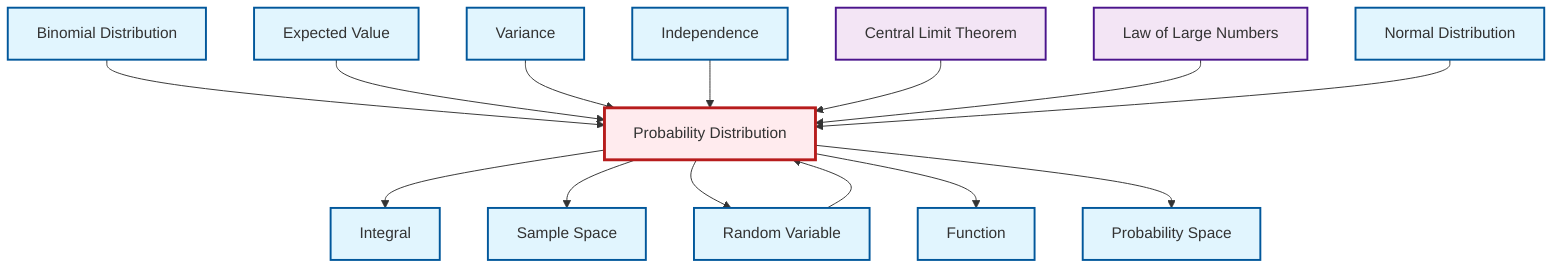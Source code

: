 graph TD
    classDef definition fill:#e1f5fe,stroke:#01579b,stroke-width:2px
    classDef theorem fill:#f3e5f5,stroke:#4a148c,stroke-width:2px
    classDef axiom fill:#fff3e0,stroke:#e65100,stroke-width:2px
    classDef example fill:#e8f5e9,stroke:#1b5e20,stroke-width:2px
    classDef current fill:#ffebee,stroke:#b71c1c,stroke-width:3px
    def-sample-space["Sample Space"]:::definition
    def-binomial-distribution["Binomial Distribution"]:::definition
    def-probability-space["Probability Space"]:::definition
    def-integral["Integral"]:::definition
    def-independence["Independence"]:::definition
    def-function["Function"]:::definition
    thm-central-limit["Central Limit Theorem"]:::theorem
    thm-law-of-large-numbers["Law of Large Numbers"]:::theorem
    def-normal-distribution["Normal Distribution"]:::definition
    def-random-variable["Random Variable"]:::definition
    def-probability-distribution["Probability Distribution"]:::definition
    def-variance["Variance"]:::definition
    def-expectation["Expected Value"]:::definition
    def-binomial-distribution --> def-probability-distribution
    def-expectation --> def-probability-distribution
    def-probability-distribution --> def-integral
    def-probability-distribution --> def-sample-space
    def-variance --> def-probability-distribution
    def-independence --> def-probability-distribution
    def-probability-distribution --> def-random-variable
    thm-central-limit --> def-probability-distribution
    def-probability-distribution --> def-function
    def-random-variable --> def-probability-distribution
    thm-law-of-large-numbers --> def-probability-distribution
    def-normal-distribution --> def-probability-distribution
    def-probability-distribution --> def-probability-space
    class def-probability-distribution current
